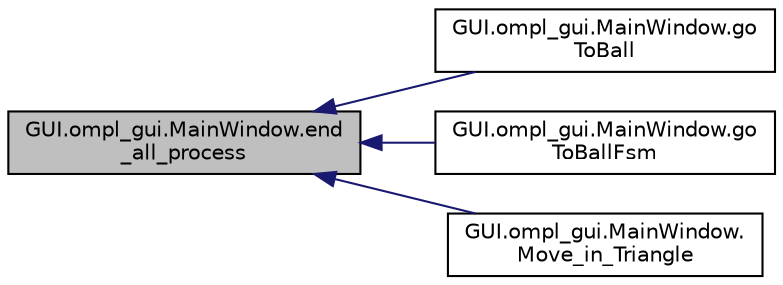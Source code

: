 digraph "GUI.ompl_gui.MainWindow.end_all_process"
{
 // INTERACTIVE_SVG=YES
  edge [fontname="Helvetica",fontsize="10",labelfontname="Helvetica",labelfontsize="10"];
  node [fontname="Helvetica",fontsize="10",shape=record];
  rankdir="LR";
  Node1 [label="GUI.ompl_gui.MainWindow.end\l_all_process",height=0.2,width=0.4,color="black", fillcolor="grey75", style="filled", fontcolor="black"];
  Node1 -> Node2 [dir="back",color="midnightblue",fontsize="10",style="solid",fontname="Helvetica"];
  Node2 [label="GUI.ompl_gui.MainWindow.go\lToBall",height=0.2,width=0.4,color="black", fillcolor="white", style="filled",URL="$da/d05/class_g_u_i_1_1ompl__gui_1_1_main_window.html#a43d4b8dd87a1b224c47b4c6e6852f301"];
  Node1 -> Node3 [dir="back",color="midnightblue",fontsize="10",style="solid",fontname="Helvetica"];
  Node3 [label="GUI.ompl_gui.MainWindow.go\lToBallFsm",height=0.2,width=0.4,color="black", fillcolor="white", style="filled",URL="$da/d05/class_g_u_i_1_1ompl__gui_1_1_main_window.html#ab860eace5327d3ffd943d1a44eb8c069"];
  Node1 -> Node4 [dir="back",color="midnightblue",fontsize="10",style="solid",fontname="Helvetica"];
  Node4 [label="GUI.ompl_gui.MainWindow.\lMove_in_Triangle",height=0.2,width=0.4,color="black", fillcolor="white", style="filled",URL="$da/d05/class_g_u_i_1_1ompl__gui_1_1_main_window.html#a07514531e11efddb59d37f6ddf3c4c76"];
}
